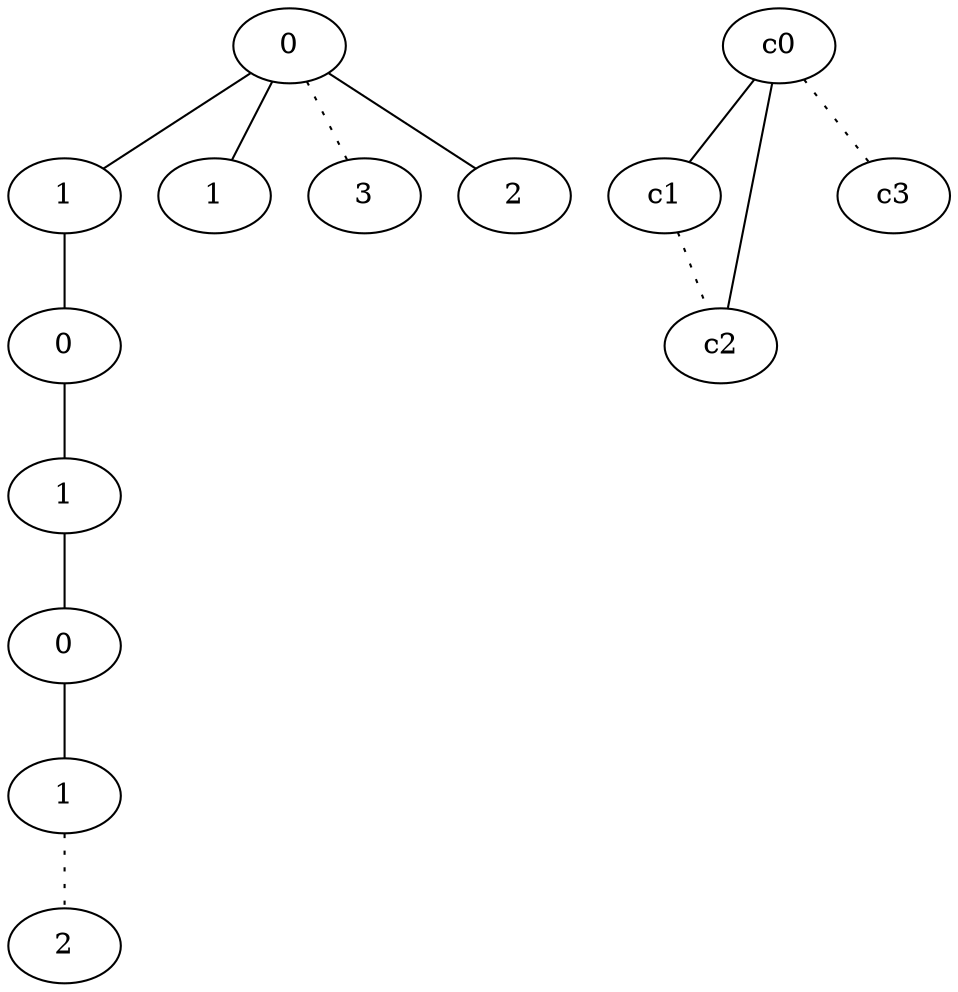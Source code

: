 graph {
a0[label=0];
a1[label=1];
a2[label=0];
a3[label=1];
a4[label=0];
a5[label=1];
a6[label=2];
a7[label=1];
a8[label=3];
a9[label=2];
a0 -- a1;
a0 -- a7;
a0 -- a8 [style=dotted];
a0 -- a9;
a1 -- a2;
a2 -- a3;
a3 -- a4;
a4 -- a5;
a5 -- a6 [style=dotted];
c0 -- c1;
c0 -- c2;
c0 -- c3 [style=dotted];
c1 -- c2 [style=dotted];
}
